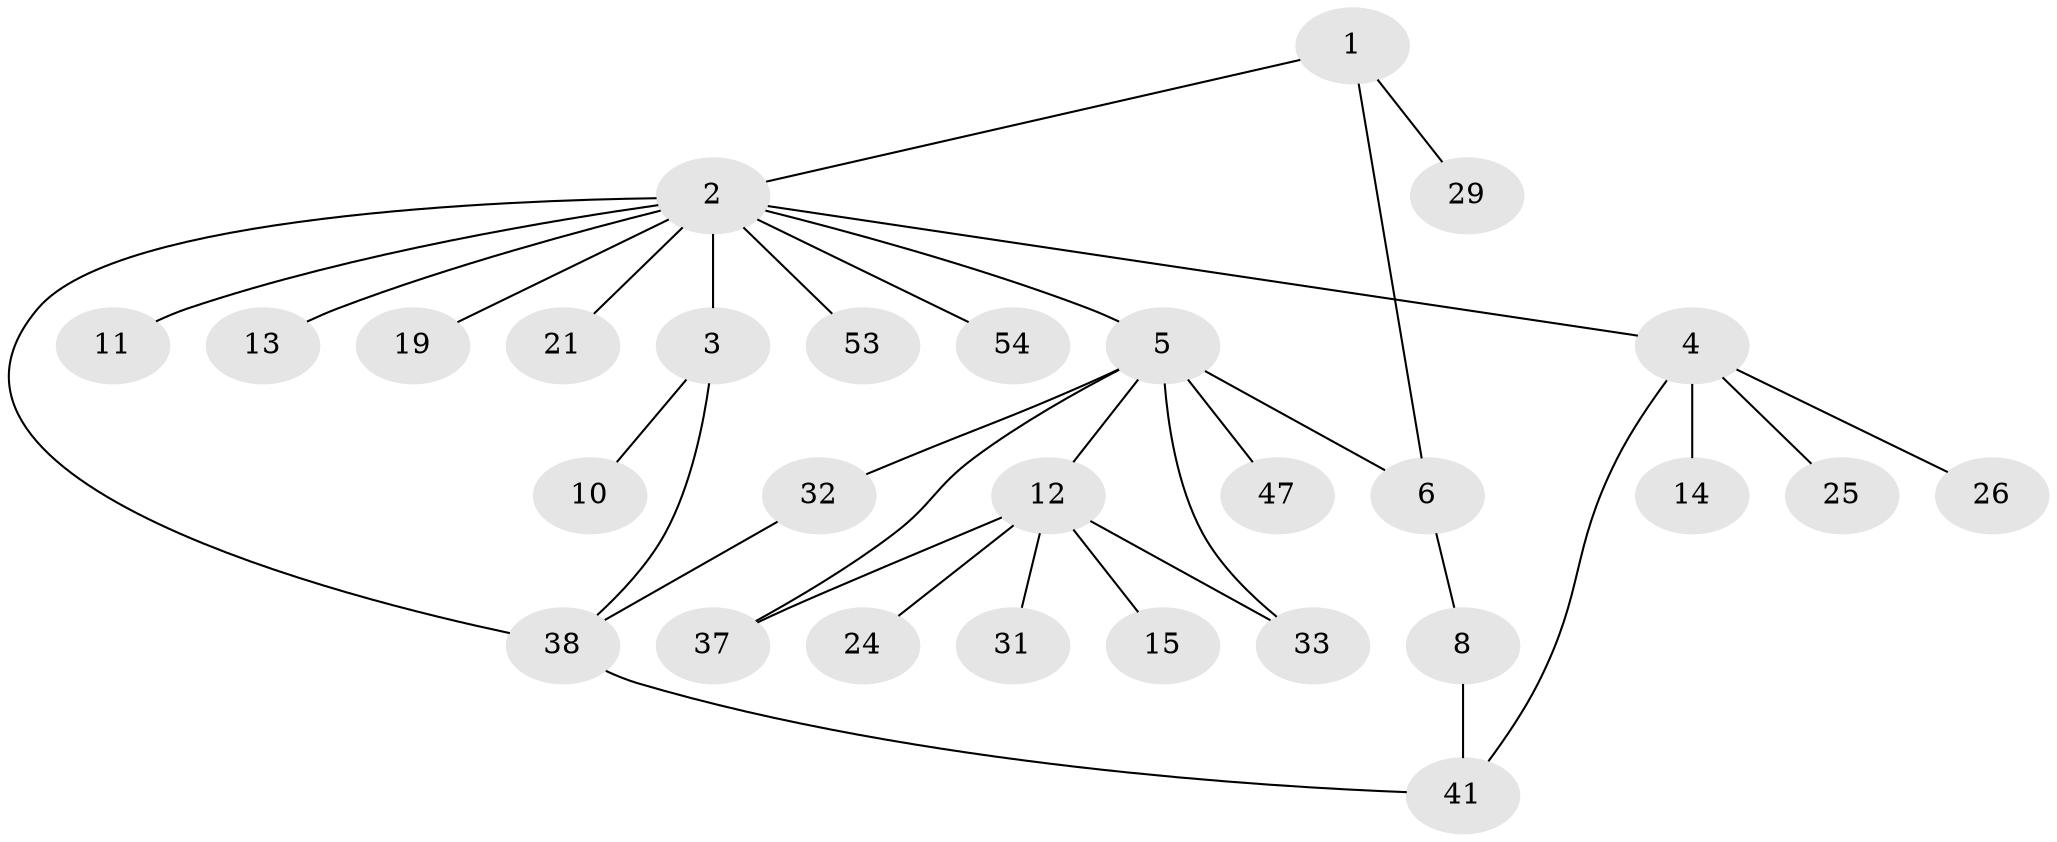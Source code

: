 // original degree distribution, {3: 0.17857142857142858, 11: 0.017857142857142856, 6: 0.03571428571428571, 10: 0.017857142857142856, 2: 0.17857142857142858, 4: 0.05357142857142857, 1: 0.5, 5: 0.017857142857142856}
// Generated by graph-tools (version 1.1) at 2025/14/03/09/25 04:14:32]
// undirected, 28 vertices, 34 edges
graph export_dot {
graph [start="1"]
  node [color=gray90,style=filled];
  1;
  2;
  3;
  4 [super="+9"];
  5 [super="+16+22+51"];
  6 [super="+7"];
  8 [super="+23"];
  10;
  11;
  12 [super="+18+39+20"];
  13 [super="+28"];
  14 [super="+55+17+34"];
  15;
  19;
  21;
  24 [super="+35"];
  25;
  26 [super="+44"];
  29;
  31;
  32;
  33 [super="+36"];
  37;
  38 [super="+45+43+40"];
  41 [super="+52"];
  47;
  53;
  54;
  1 -- 2;
  1 -- 29;
  1 -- 6;
  2 -- 3;
  2 -- 4;
  2 -- 5;
  2 -- 11;
  2 -- 13;
  2 -- 19;
  2 -- 21;
  2 -- 53;
  2 -- 54;
  2 -- 38;
  3 -- 10;
  3 -- 38;
  4 -- 14;
  4 -- 25;
  4 -- 26;
  4 -- 41;
  5 -- 6 [weight=2];
  5 -- 12 [weight=2];
  5 -- 33;
  5 -- 37;
  5 -- 47;
  5 -- 32;
  6 -- 8;
  8 -- 41;
  12 -- 15;
  12 -- 24;
  12 -- 33;
  12 -- 37;
  12 -- 31;
  32 -- 38;
  38 -- 41;
}
